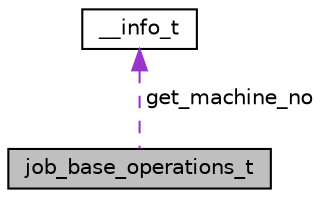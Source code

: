 digraph "job_base_operations_t"
{
 // LATEX_PDF_SIZE
  edge [fontname="Helvetica",fontsize="10",labelfontname="Helvetica",labelfontsize="10"];
  node [fontname="Helvetica",fontsize="10",shape=record];
  Node1 [label="job_base_operations_t",height=0.2,width=0.4,color="black", fillcolor="grey75", style="filled", fontcolor="black",tooltip=" "];
  Node2 -> Node1 [dir="back",color="darkorchid3",fontsize="10",style="dashed",label=" get_machine_no" ,fontname="Helvetica"];
  Node2 [label="__info_t",height=0.2,width=0.4,color="black", fillcolor="white", style="filled",URL="$struct____info__t.html",tooltip=" "];
}
